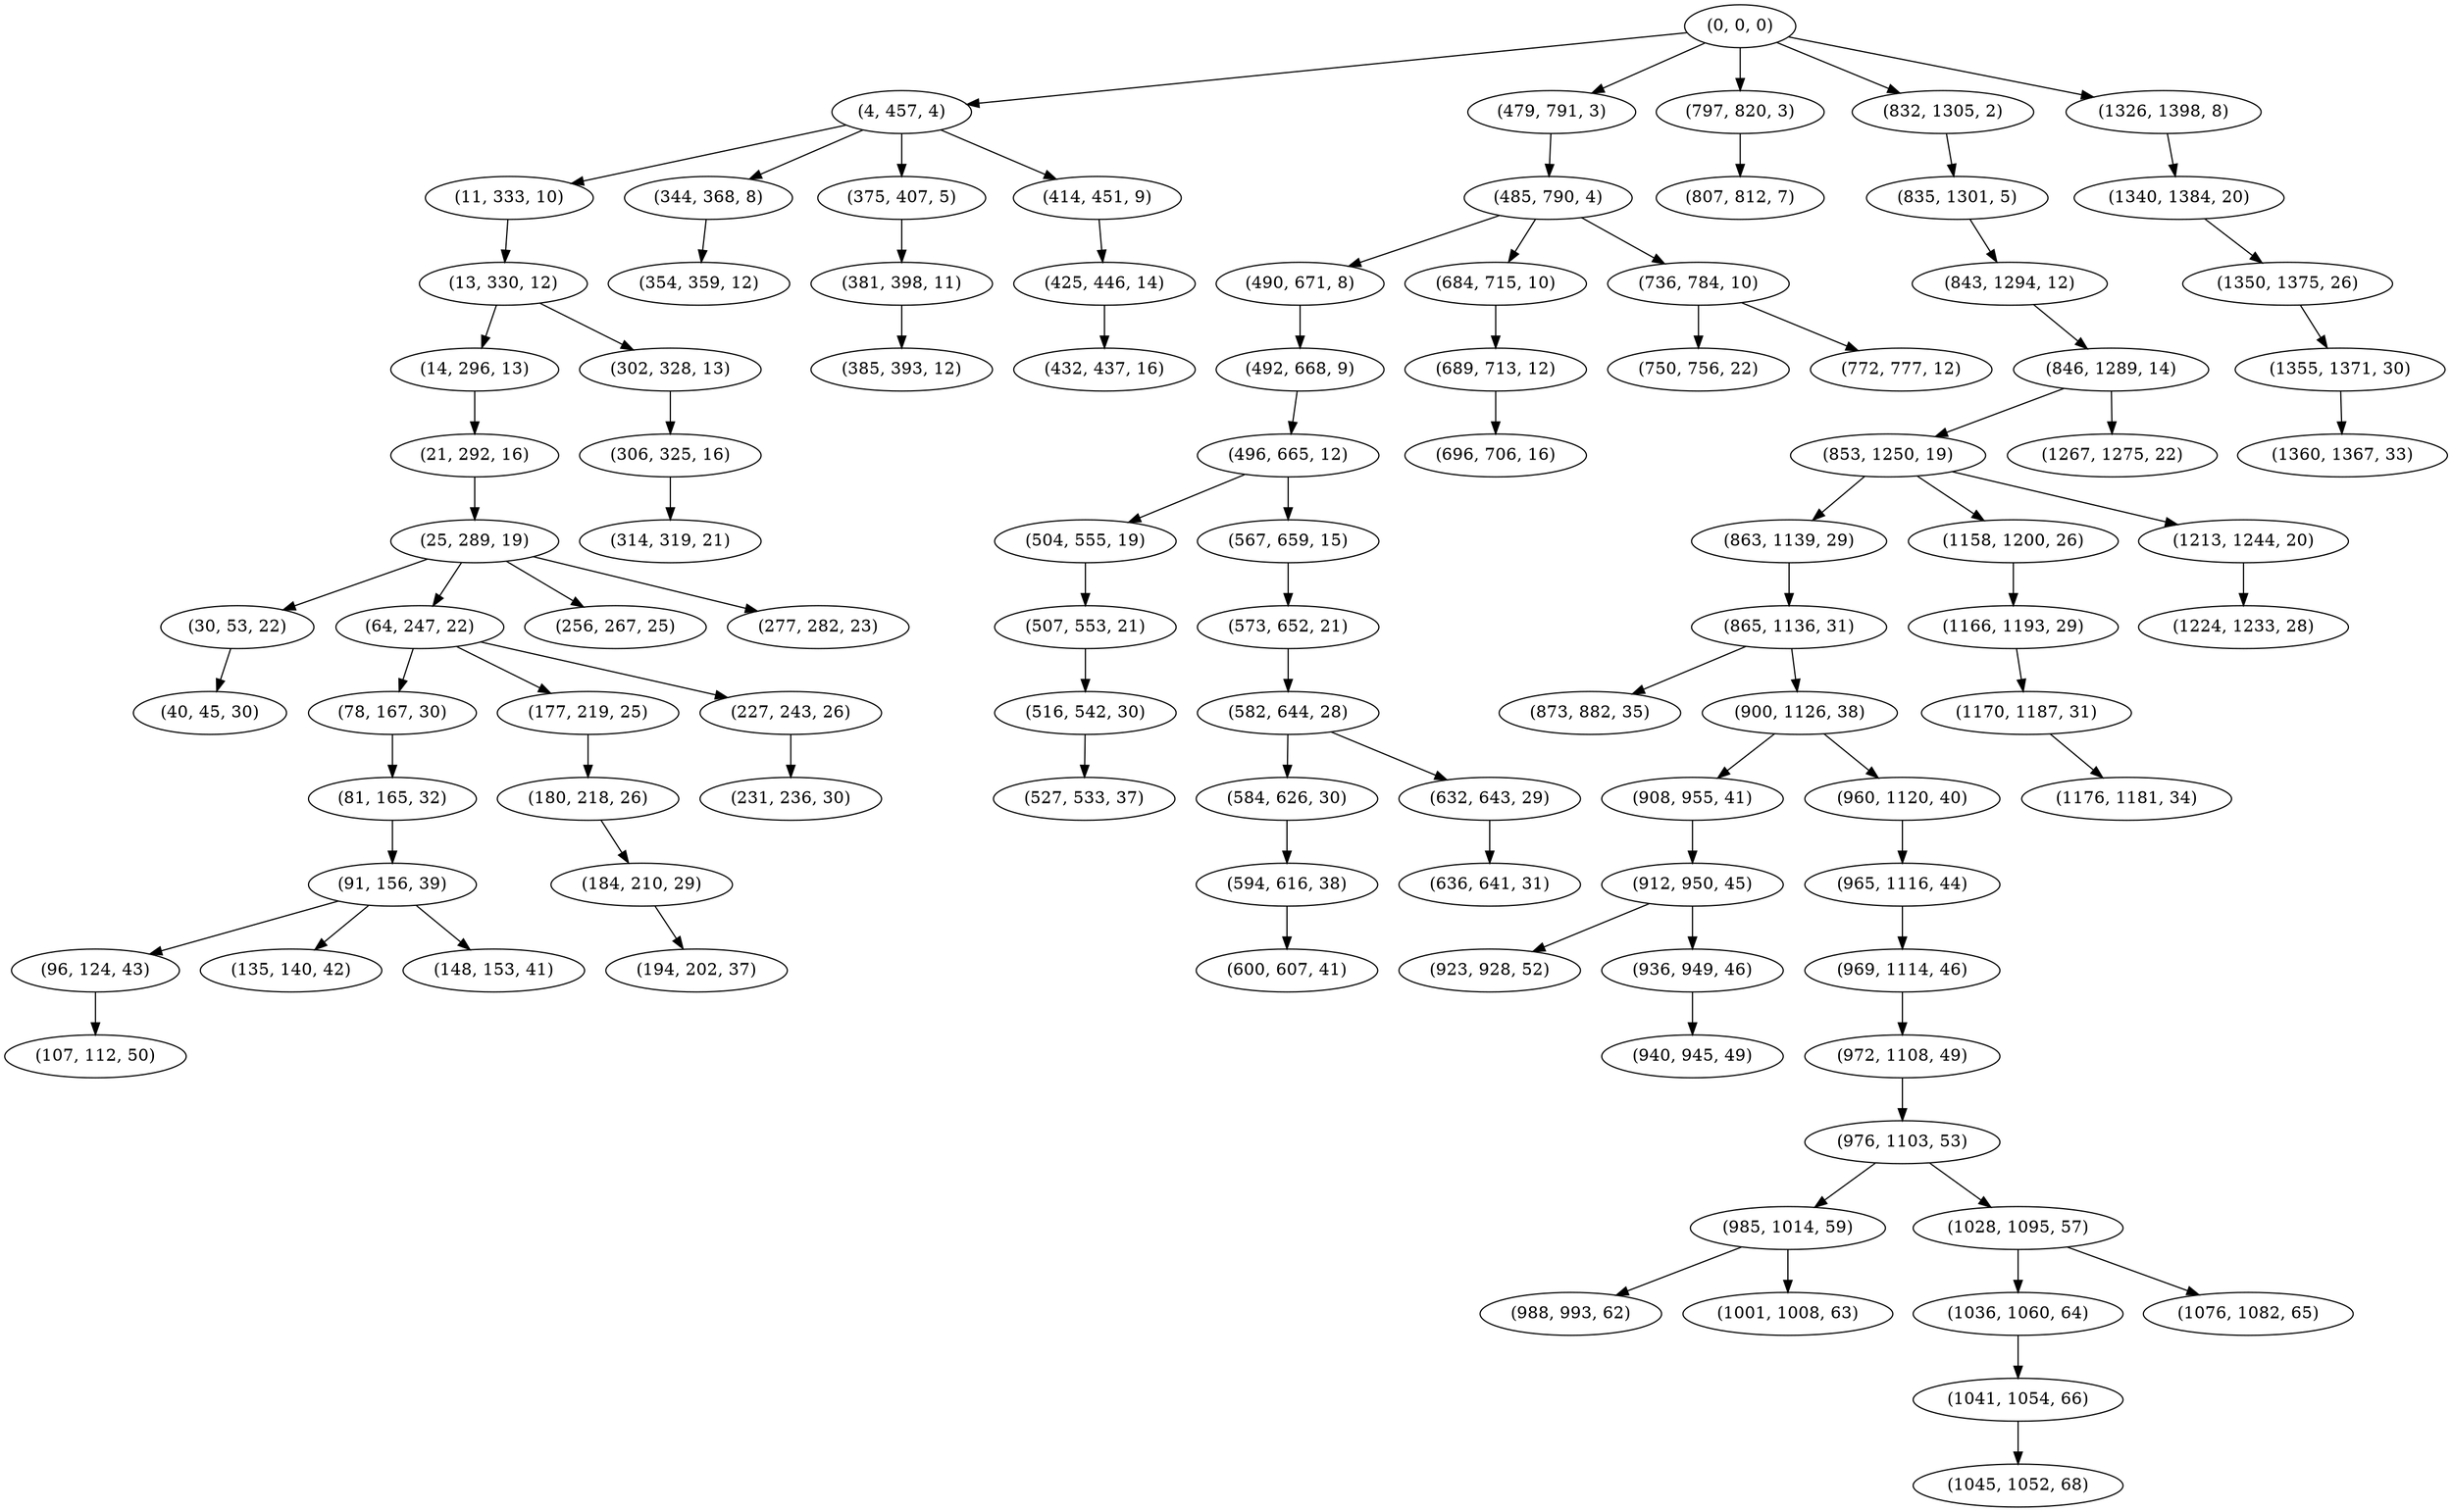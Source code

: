 digraph tree {
    "(0, 0, 0)";
    "(4, 457, 4)";
    "(11, 333, 10)";
    "(13, 330, 12)";
    "(14, 296, 13)";
    "(21, 292, 16)";
    "(25, 289, 19)";
    "(30, 53, 22)";
    "(40, 45, 30)";
    "(64, 247, 22)";
    "(78, 167, 30)";
    "(81, 165, 32)";
    "(91, 156, 39)";
    "(96, 124, 43)";
    "(107, 112, 50)";
    "(135, 140, 42)";
    "(148, 153, 41)";
    "(177, 219, 25)";
    "(180, 218, 26)";
    "(184, 210, 29)";
    "(194, 202, 37)";
    "(227, 243, 26)";
    "(231, 236, 30)";
    "(256, 267, 25)";
    "(277, 282, 23)";
    "(302, 328, 13)";
    "(306, 325, 16)";
    "(314, 319, 21)";
    "(344, 368, 8)";
    "(354, 359, 12)";
    "(375, 407, 5)";
    "(381, 398, 11)";
    "(385, 393, 12)";
    "(414, 451, 9)";
    "(425, 446, 14)";
    "(432, 437, 16)";
    "(479, 791, 3)";
    "(485, 790, 4)";
    "(490, 671, 8)";
    "(492, 668, 9)";
    "(496, 665, 12)";
    "(504, 555, 19)";
    "(507, 553, 21)";
    "(516, 542, 30)";
    "(527, 533, 37)";
    "(567, 659, 15)";
    "(573, 652, 21)";
    "(582, 644, 28)";
    "(584, 626, 30)";
    "(594, 616, 38)";
    "(600, 607, 41)";
    "(632, 643, 29)";
    "(636, 641, 31)";
    "(684, 715, 10)";
    "(689, 713, 12)";
    "(696, 706, 16)";
    "(736, 784, 10)";
    "(750, 756, 22)";
    "(772, 777, 12)";
    "(797, 820, 3)";
    "(807, 812, 7)";
    "(832, 1305, 2)";
    "(835, 1301, 5)";
    "(843, 1294, 12)";
    "(846, 1289, 14)";
    "(853, 1250, 19)";
    "(863, 1139, 29)";
    "(865, 1136, 31)";
    "(873, 882, 35)";
    "(900, 1126, 38)";
    "(908, 955, 41)";
    "(912, 950, 45)";
    "(923, 928, 52)";
    "(936, 949, 46)";
    "(940, 945, 49)";
    "(960, 1120, 40)";
    "(965, 1116, 44)";
    "(969, 1114, 46)";
    "(972, 1108, 49)";
    "(976, 1103, 53)";
    "(985, 1014, 59)";
    "(988, 993, 62)";
    "(1001, 1008, 63)";
    "(1028, 1095, 57)";
    "(1036, 1060, 64)";
    "(1041, 1054, 66)";
    "(1045, 1052, 68)";
    "(1076, 1082, 65)";
    "(1158, 1200, 26)";
    "(1166, 1193, 29)";
    "(1170, 1187, 31)";
    "(1176, 1181, 34)";
    "(1213, 1244, 20)";
    "(1224, 1233, 28)";
    "(1267, 1275, 22)";
    "(1326, 1398, 8)";
    "(1340, 1384, 20)";
    "(1350, 1375, 26)";
    "(1355, 1371, 30)";
    "(1360, 1367, 33)";
    "(0, 0, 0)" -> "(4, 457, 4)";
    "(0, 0, 0)" -> "(479, 791, 3)";
    "(0, 0, 0)" -> "(797, 820, 3)";
    "(0, 0, 0)" -> "(832, 1305, 2)";
    "(0, 0, 0)" -> "(1326, 1398, 8)";
    "(4, 457, 4)" -> "(11, 333, 10)";
    "(4, 457, 4)" -> "(344, 368, 8)";
    "(4, 457, 4)" -> "(375, 407, 5)";
    "(4, 457, 4)" -> "(414, 451, 9)";
    "(11, 333, 10)" -> "(13, 330, 12)";
    "(13, 330, 12)" -> "(14, 296, 13)";
    "(13, 330, 12)" -> "(302, 328, 13)";
    "(14, 296, 13)" -> "(21, 292, 16)";
    "(21, 292, 16)" -> "(25, 289, 19)";
    "(25, 289, 19)" -> "(30, 53, 22)";
    "(25, 289, 19)" -> "(64, 247, 22)";
    "(25, 289, 19)" -> "(256, 267, 25)";
    "(25, 289, 19)" -> "(277, 282, 23)";
    "(30, 53, 22)" -> "(40, 45, 30)";
    "(64, 247, 22)" -> "(78, 167, 30)";
    "(64, 247, 22)" -> "(177, 219, 25)";
    "(64, 247, 22)" -> "(227, 243, 26)";
    "(78, 167, 30)" -> "(81, 165, 32)";
    "(81, 165, 32)" -> "(91, 156, 39)";
    "(91, 156, 39)" -> "(96, 124, 43)";
    "(91, 156, 39)" -> "(135, 140, 42)";
    "(91, 156, 39)" -> "(148, 153, 41)";
    "(96, 124, 43)" -> "(107, 112, 50)";
    "(177, 219, 25)" -> "(180, 218, 26)";
    "(180, 218, 26)" -> "(184, 210, 29)";
    "(184, 210, 29)" -> "(194, 202, 37)";
    "(227, 243, 26)" -> "(231, 236, 30)";
    "(302, 328, 13)" -> "(306, 325, 16)";
    "(306, 325, 16)" -> "(314, 319, 21)";
    "(344, 368, 8)" -> "(354, 359, 12)";
    "(375, 407, 5)" -> "(381, 398, 11)";
    "(381, 398, 11)" -> "(385, 393, 12)";
    "(414, 451, 9)" -> "(425, 446, 14)";
    "(425, 446, 14)" -> "(432, 437, 16)";
    "(479, 791, 3)" -> "(485, 790, 4)";
    "(485, 790, 4)" -> "(490, 671, 8)";
    "(485, 790, 4)" -> "(684, 715, 10)";
    "(485, 790, 4)" -> "(736, 784, 10)";
    "(490, 671, 8)" -> "(492, 668, 9)";
    "(492, 668, 9)" -> "(496, 665, 12)";
    "(496, 665, 12)" -> "(504, 555, 19)";
    "(496, 665, 12)" -> "(567, 659, 15)";
    "(504, 555, 19)" -> "(507, 553, 21)";
    "(507, 553, 21)" -> "(516, 542, 30)";
    "(516, 542, 30)" -> "(527, 533, 37)";
    "(567, 659, 15)" -> "(573, 652, 21)";
    "(573, 652, 21)" -> "(582, 644, 28)";
    "(582, 644, 28)" -> "(584, 626, 30)";
    "(582, 644, 28)" -> "(632, 643, 29)";
    "(584, 626, 30)" -> "(594, 616, 38)";
    "(594, 616, 38)" -> "(600, 607, 41)";
    "(632, 643, 29)" -> "(636, 641, 31)";
    "(684, 715, 10)" -> "(689, 713, 12)";
    "(689, 713, 12)" -> "(696, 706, 16)";
    "(736, 784, 10)" -> "(750, 756, 22)";
    "(736, 784, 10)" -> "(772, 777, 12)";
    "(797, 820, 3)" -> "(807, 812, 7)";
    "(832, 1305, 2)" -> "(835, 1301, 5)";
    "(835, 1301, 5)" -> "(843, 1294, 12)";
    "(843, 1294, 12)" -> "(846, 1289, 14)";
    "(846, 1289, 14)" -> "(853, 1250, 19)";
    "(846, 1289, 14)" -> "(1267, 1275, 22)";
    "(853, 1250, 19)" -> "(863, 1139, 29)";
    "(853, 1250, 19)" -> "(1158, 1200, 26)";
    "(853, 1250, 19)" -> "(1213, 1244, 20)";
    "(863, 1139, 29)" -> "(865, 1136, 31)";
    "(865, 1136, 31)" -> "(873, 882, 35)";
    "(865, 1136, 31)" -> "(900, 1126, 38)";
    "(900, 1126, 38)" -> "(908, 955, 41)";
    "(900, 1126, 38)" -> "(960, 1120, 40)";
    "(908, 955, 41)" -> "(912, 950, 45)";
    "(912, 950, 45)" -> "(923, 928, 52)";
    "(912, 950, 45)" -> "(936, 949, 46)";
    "(936, 949, 46)" -> "(940, 945, 49)";
    "(960, 1120, 40)" -> "(965, 1116, 44)";
    "(965, 1116, 44)" -> "(969, 1114, 46)";
    "(969, 1114, 46)" -> "(972, 1108, 49)";
    "(972, 1108, 49)" -> "(976, 1103, 53)";
    "(976, 1103, 53)" -> "(985, 1014, 59)";
    "(976, 1103, 53)" -> "(1028, 1095, 57)";
    "(985, 1014, 59)" -> "(988, 993, 62)";
    "(985, 1014, 59)" -> "(1001, 1008, 63)";
    "(1028, 1095, 57)" -> "(1036, 1060, 64)";
    "(1028, 1095, 57)" -> "(1076, 1082, 65)";
    "(1036, 1060, 64)" -> "(1041, 1054, 66)";
    "(1041, 1054, 66)" -> "(1045, 1052, 68)";
    "(1158, 1200, 26)" -> "(1166, 1193, 29)";
    "(1166, 1193, 29)" -> "(1170, 1187, 31)";
    "(1170, 1187, 31)" -> "(1176, 1181, 34)";
    "(1213, 1244, 20)" -> "(1224, 1233, 28)";
    "(1326, 1398, 8)" -> "(1340, 1384, 20)";
    "(1340, 1384, 20)" -> "(1350, 1375, 26)";
    "(1350, 1375, 26)" -> "(1355, 1371, 30)";
    "(1355, 1371, 30)" -> "(1360, 1367, 33)";
}
